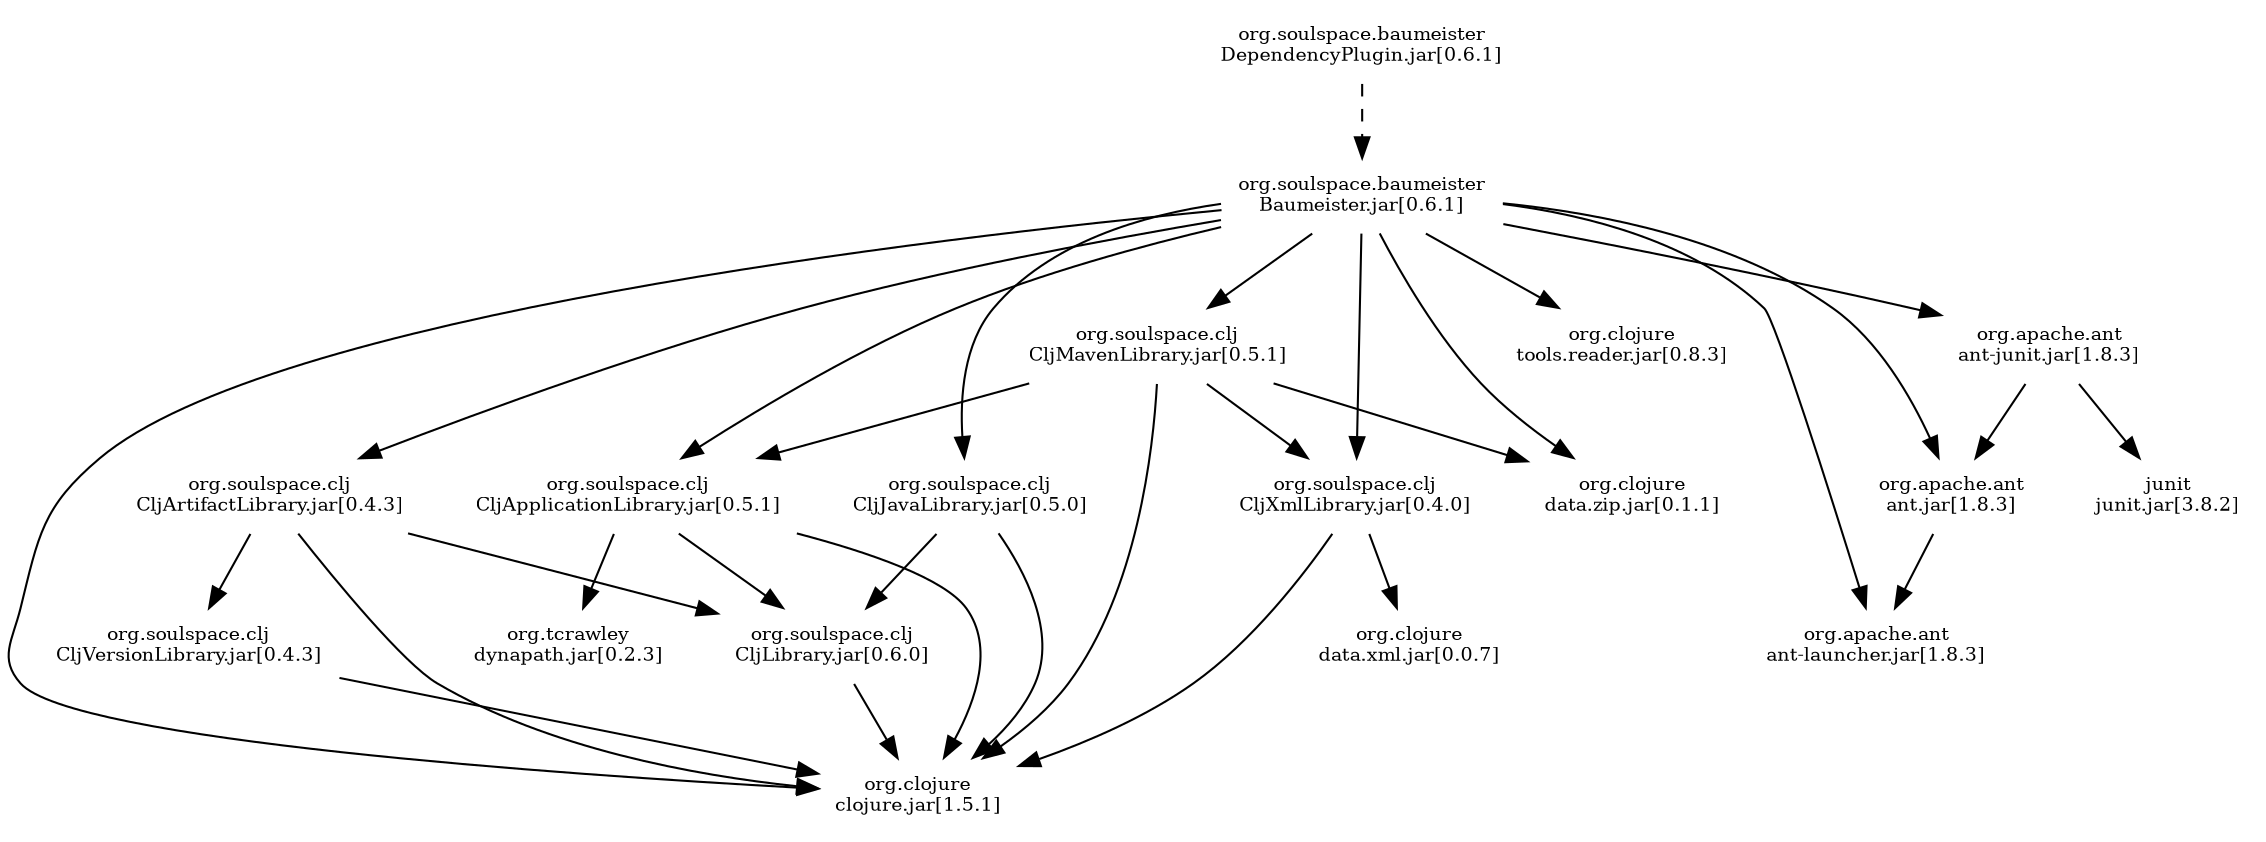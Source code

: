 digraph Dependencies {
    outputmode=nodefirst;
    node [shape=plaintext fontsize=9];
"org.soulspace.baumeister/DependencyPlugin/0.6.1/DependencyPlugin.jar" [label="org.soulspace.baumeister\nDependencyPlugin.jar[0.6.1]"];
"org.soulspace.baumeister/Baumeister/0.6.1/Baumeister.jar" [label="org.soulspace.baumeister\nBaumeister.jar[0.6.1]"];
"org.clojure/clojure/1.5.1/clojure.jar" [label="org.clojure\nclojure.jar[1.5.1]"];
"org.soulspace.clj/CljApplicationLibrary/0.5.1/CljApplicationLibrary.jar" [label="org.soulspace.clj\nCljApplicationLibrary.jar[0.5.1]"];
"org.clojure/clojure/1.5.1/clojure.jar" [label="org.clojure\nclojure.jar[1.5.1]"];
"org.soulspace.clj/CljLibrary/0.6.0/CljLibrary.jar" [label="org.soulspace.clj\nCljLibrary.jar[0.6.0]"];
"org.clojure/clojure/1.5.1/clojure.jar" [label="org.clojure\nclojure.jar[1.5.1]"];
"org.tcrawley/dynapath/0.2.3/dynapath.jar" [label="org.tcrawley\ndynapath.jar[0.2.3]"];
"org.soulspace.clj/CljArtifactLibrary/0.4.3/CljArtifactLibrary.jar" [label="org.soulspace.clj\nCljArtifactLibrary.jar[0.4.3]"];
"org.clojure/clojure/1.5.1/clojure.jar" [label="org.clojure\nclojure.jar[1.5.1]"];
"org.soulspace.clj/CljVersionLibrary/0.4.3/CljVersionLibrary.jar" [label="org.soulspace.clj\nCljVersionLibrary.jar[0.4.3]"];
"org.clojure/clojure/1.5.1/clojure.jar" [label="org.clojure\nclojure.jar[1.5.1]"];
"org.soulspace.clj/CljLibrary/0.6.0/CljLibrary.jar" [label="org.soulspace.clj\nCljLibrary.jar[0.6.0]"];
"org.clojure/clojure/1.5.1/clojure.jar" [label="org.clojure\nclojure.jar[1.5.1]"];
"org.soulspace.clj/CljMavenLibrary/0.5.1/CljMavenLibrary.jar" [label="org.soulspace.clj\nCljMavenLibrary.jar[0.5.1]"];
"org.clojure/clojure/1.5.1/clojure.jar" [label="org.clojure\nclojure.jar[1.5.1]"];
"org.clojure/data.zip/0.1.1/data.zip.jar" [label="org.clojure\ndata.zip.jar[0.1.1]"];
"org.soulspace.clj/CljXmlLibrary/0.4.0/CljXmlLibrary.jar" [label="org.soulspace.clj\nCljXmlLibrary.jar[0.4.0]"];
"org.clojure/clojure/1.5.1/clojure.jar" [label="org.clojure\nclojure.jar[1.5.1]"];
"org.clojure/data.xml/0.0.7/data.xml.jar" [label="org.clojure\ndata.xml.jar[0.0.7]"];
"org.soulspace.clj/CljApplicationLibrary/0.5.1/CljApplicationLibrary.jar" [label="org.soulspace.clj\nCljApplicationLibrary.jar[0.5.1]"];
"org.clojure/clojure/1.5.1/clojure.jar" [label="org.clojure\nclojure.jar[1.5.1]"];
"org.soulspace.clj/CljLibrary/0.6.0/CljLibrary.jar" [label="org.soulspace.clj\nCljLibrary.jar[0.6.0]"];
"org.clojure/clojure/1.5.1/clojure.jar" [label="org.clojure\nclojure.jar[1.5.1]"];
"org.tcrawley/dynapath/0.2.3/dynapath.jar" [label="org.tcrawley\ndynapath.jar[0.2.3]"];
"org.soulspace.clj/CljJavaLibrary/0.5.0/CljJavaLibrary.jar" [label="org.soulspace.clj\nCljJavaLibrary.jar[0.5.0]"];
"org.clojure/clojure/1.5.1/clojure.jar" [label="org.clojure\nclojure.jar[1.5.1]"];
"org.soulspace.clj/CljLibrary/0.6.0/CljLibrary.jar" [label="org.soulspace.clj\nCljLibrary.jar[0.6.0]"];
"org.clojure/clojure/1.5.1/clojure.jar" [label="org.clojure\nclojure.jar[1.5.1]"];
"org.soulspace.clj/CljXmlLibrary/0.4.0/CljXmlLibrary.jar" [label="org.soulspace.clj\nCljXmlLibrary.jar[0.4.0]"];
"org.clojure/clojure/1.5.1/clojure.jar" [label="org.clojure\nclojure.jar[1.5.1]"];
"org.clojure/data.xml/0.0.7/data.xml.jar" [label="org.clojure\ndata.xml.jar[0.0.7]"];
"org.clojure/data.zip/0.1.1/data.zip.jar" [label="org.clojure\ndata.zip.jar[0.1.1]"];
"org.clojure/tools.reader/0.8.3/tools.reader.jar" [label="org.clojure\ntools.reader.jar[0.8.3]"];
"org.apache.ant/ant/1.8.3/ant.jar" [label="org.apache.ant\nant.jar[1.8.3]"];
"org.apache.ant/ant-launcher/1.8.3/ant-launcher.jar" [label="org.apache.ant\nant-launcher.jar[1.8.3]"];
"org.apache.ant/ant-launcher/1.8.3/ant-launcher.jar" [label="org.apache.ant\nant-launcher.jar[1.8.3]"];
"org.apache.ant/ant-junit/1.8.3/ant-junit.jar" [label="org.apache.ant\nant-junit.jar[1.8.3]"];
"org.apache.ant/ant/1.8.3/ant.jar" [label="org.apache.ant\nant.jar[1.8.3]"];
"org.apache.ant/ant-launcher/1.8.3/ant-launcher.jar" [label="org.apache.ant\nant-launcher.jar[1.8.3]"];
"junit/junit/3.8.2/junit.jar" [label="junit\njunit.jar[3.8.2]"];
"org.soulspace.baumeister/DependencyPlugin/0.6.1/DependencyPlugin.jar" -> "org.soulspace.baumeister/Baumeister/0.6.1/Baumeister.jar" [style=dashed color=black];
"org.soulspace.baumeister/Baumeister/0.6.1/Baumeister.jar" -> "org.clojure/clojure/1.5.1/clojure.jar" [color=black];
"org.soulspace.baumeister/Baumeister/0.6.1/Baumeister.jar" -> "org.soulspace.clj/CljApplicationLibrary/0.5.1/CljApplicationLibrary.jar" [color=black];
"org.soulspace.clj/CljApplicationLibrary/0.5.1/CljApplicationLibrary.jar" -> "org.clojure/clojure/1.5.1/clojure.jar" [color=black];
"org.soulspace.clj/CljApplicationLibrary/0.5.1/CljApplicationLibrary.jar" -> "org.soulspace.clj/CljLibrary/0.6.0/CljLibrary.jar" [color=black];
"org.soulspace.clj/CljLibrary/0.6.0/CljLibrary.jar" -> "org.clojure/clojure/1.5.1/clojure.jar" [color=black];
"org.soulspace.clj/CljApplicationLibrary/0.5.1/CljApplicationLibrary.jar" -> "org.tcrawley/dynapath/0.2.3/dynapath.jar" [color=black];
"org.soulspace.baumeister/Baumeister/0.6.1/Baumeister.jar" -> "org.soulspace.clj/CljArtifactLibrary/0.4.3/CljArtifactLibrary.jar" [color=black];
"org.soulspace.clj/CljArtifactLibrary/0.4.3/CljArtifactLibrary.jar" -> "org.clojure/clojure/1.5.1/clojure.jar" [color=black];
"org.soulspace.clj/CljArtifactLibrary/0.4.3/CljArtifactLibrary.jar" -> "org.soulspace.clj/CljVersionLibrary/0.4.3/CljVersionLibrary.jar" [color=black];
"org.soulspace.clj/CljVersionLibrary/0.4.3/CljVersionLibrary.jar" -> "org.clojure/clojure/1.5.1/clojure.jar" [color=black];
"org.soulspace.clj/CljArtifactLibrary/0.4.3/CljArtifactLibrary.jar" -> "org.soulspace.clj/CljLibrary/0.6.0/CljLibrary.jar" [color=black];

"org.soulspace.baumeister/Baumeister/0.6.1/Baumeister.jar" -> "org.soulspace.clj/CljMavenLibrary/0.5.1/CljMavenLibrary.jar" [color=black];
"org.soulspace.clj/CljMavenLibrary/0.5.1/CljMavenLibrary.jar" -> "org.clojure/clojure/1.5.1/clojure.jar" [color=black];
"org.soulspace.clj/CljMavenLibrary/0.5.1/CljMavenLibrary.jar" -> "org.clojure/data.zip/0.1.1/data.zip.jar" [color=black];
"org.soulspace.clj/CljMavenLibrary/0.5.1/CljMavenLibrary.jar" -> "org.soulspace.clj/CljXmlLibrary/0.4.0/CljXmlLibrary.jar" [color=black];
"org.soulspace.clj/CljXmlLibrary/0.4.0/CljXmlLibrary.jar" -> "org.clojure/clojure/1.5.1/clojure.jar" [color=black];
"org.soulspace.clj/CljXmlLibrary/0.4.0/CljXmlLibrary.jar" -> "org.clojure/data.xml/0.0.7/data.xml.jar" [color=black];
"org.soulspace.clj/CljMavenLibrary/0.5.1/CljMavenLibrary.jar" -> "org.soulspace.clj/CljApplicationLibrary/0.5.1/CljApplicationLibrary.jar" [color=black];




"org.soulspace.baumeister/Baumeister/0.6.1/Baumeister.jar" -> "org.soulspace.clj/CljJavaLibrary/0.5.0/CljJavaLibrary.jar" [color=black];
"org.soulspace.clj/CljJavaLibrary/0.5.0/CljJavaLibrary.jar" -> "org.clojure/clojure/1.5.1/clojure.jar" [color=black];
"org.soulspace.clj/CljJavaLibrary/0.5.0/CljJavaLibrary.jar" -> "org.soulspace.clj/CljLibrary/0.6.0/CljLibrary.jar" [color=black];

"org.soulspace.baumeister/Baumeister/0.6.1/Baumeister.jar" -> "org.soulspace.clj/CljXmlLibrary/0.4.0/CljXmlLibrary.jar" [color=black];


"org.soulspace.baumeister/Baumeister/0.6.1/Baumeister.jar" -> "org.clojure/data.zip/0.1.1/data.zip.jar" [color=black];
"org.soulspace.baumeister/Baumeister/0.6.1/Baumeister.jar" -> "org.clojure/tools.reader/0.8.3/tools.reader.jar" [color=black];
"org.soulspace.baumeister/Baumeister/0.6.1/Baumeister.jar" -> "org.apache.ant/ant/1.8.3/ant.jar" [color=black];
"org.apache.ant/ant/1.8.3/ant.jar" -> "org.apache.ant/ant-launcher/1.8.3/ant-launcher.jar" [color=black];
"org.soulspace.baumeister/Baumeister/0.6.1/Baumeister.jar" -> "org.apache.ant/ant-launcher/1.8.3/ant-launcher.jar" [color=black];
"org.soulspace.baumeister/Baumeister/0.6.1/Baumeister.jar" -> "org.apache.ant/ant-junit/1.8.3/ant-junit.jar" [color=black];
"org.apache.ant/ant-junit/1.8.3/ant-junit.jar" -> "org.apache.ant/ant/1.8.3/ant.jar" [color=black];

"org.apache.ant/ant-junit/1.8.3/ant-junit.jar" -> "junit/junit/3.8.2/junit.jar" [color=black];
}
